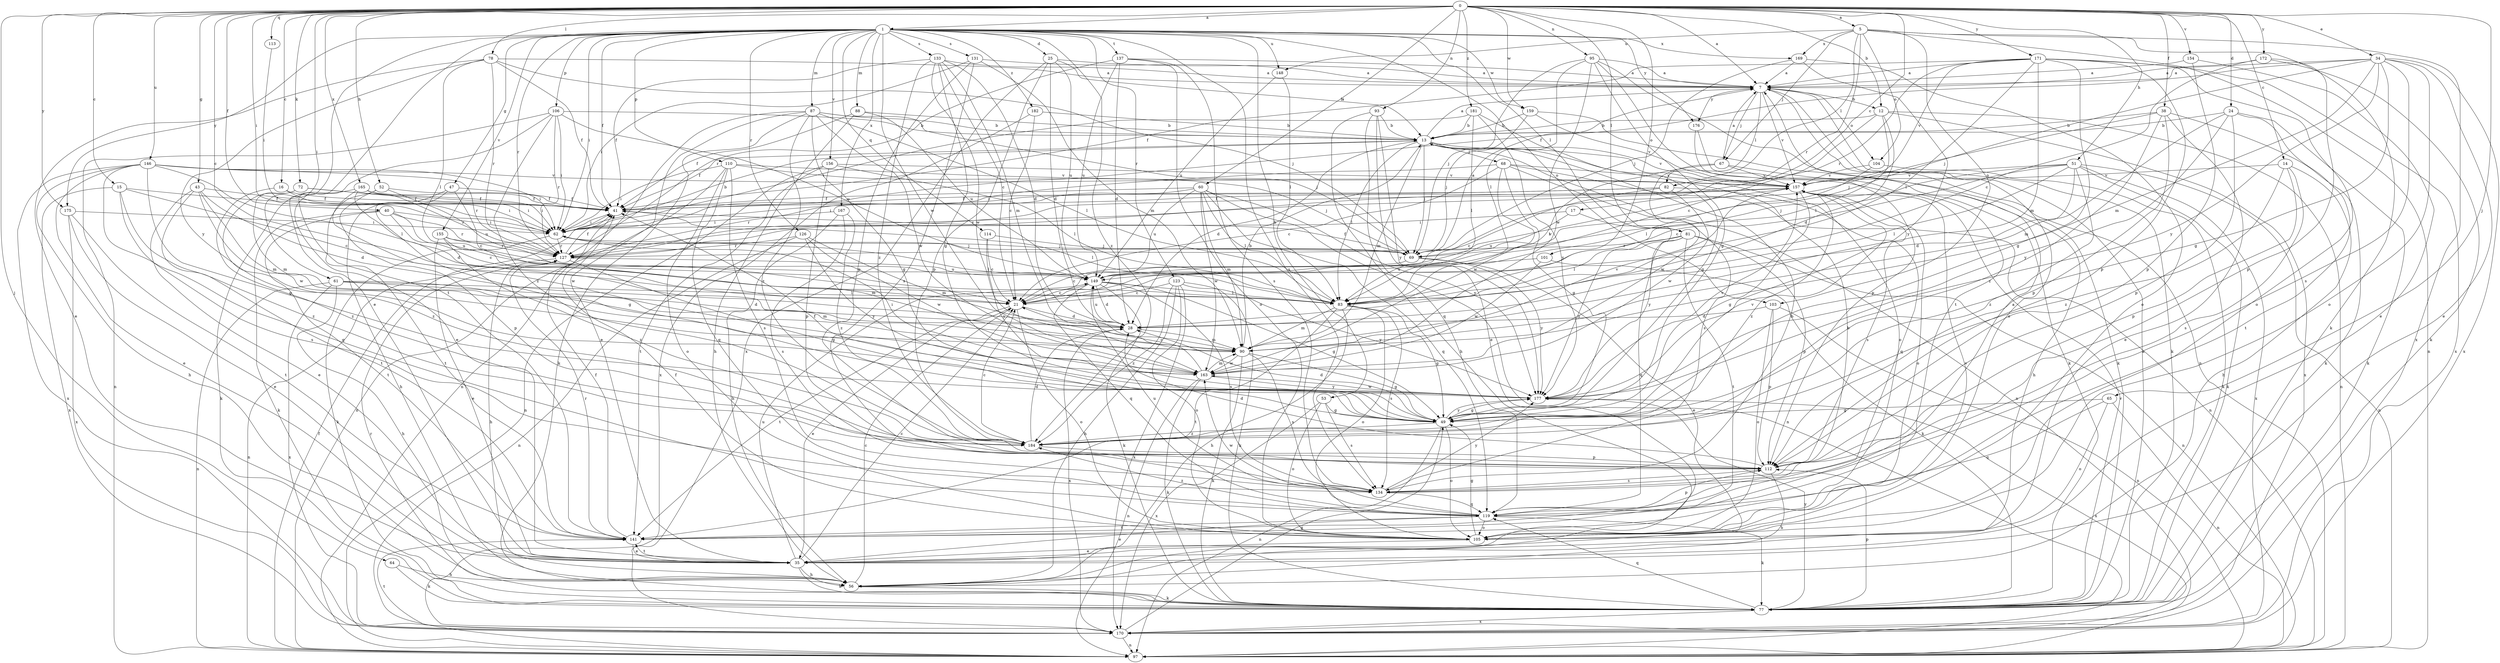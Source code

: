 strict digraph  {
0;
1;
5;
7;
12;
13;
14;
15;
16;
17;
21;
24;
25;
28;
34;
35;
38;
40;
41;
43;
47;
49;
51;
52;
53;
56;
60;
61;
62;
64;
65;
67;
68;
69;
72;
77;
78;
81;
82;
83;
87;
88;
90;
93;
95;
97;
101;
103;
104;
105;
106;
110;
112;
113;
114;
119;
123;
126;
127;
131;
133;
134;
137;
141;
146;
148;
149;
154;
155;
156;
157;
159;
163;
165;
167;
169;
170;
171;
172;
175;
176;
177;
181;
182;
184;
0 -> 1  [label=a];
0 -> 5  [label=a];
0 -> 7  [label=a];
0 -> 12  [label=b];
0 -> 14  [label=c];
0 -> 15  [label=c];
0 -> 16  [label=c];
0 -> 17  [label=c];
0 -> 21  [label=c];
0 -> 24  [label=d];
0 -> 34  [label=e];
0 -> 38  [label=f];
0 -> 40  [label=f];
0 -> 43  [label=g];
0 -> 51  [label=h];
0 -> 52  [label=h];
0 -> 60  [label=i];
0 -> 61  [label=i];
0 -> 62  [label=i];
0 -> 64  [label=j];
0 -> 65  [label=j];
0 -> 72  [label=k];
0 -> 78  [label=l];
0 -> 81  [label=l];
0 -> 93  [label=n];
0 -> 95  [label=n];
0 -> 101  [label=o];
0 -> 113  [label=q];
0 -> 146  [label=u];
0 -> 154  [label=v];
0 -> 159  [label=w];
0 -> 165  [label=x];
0 -> 171  [label=y];
0 -> 172  [label=y];
0 -> 175  [label=y];
0 -> 181  [label=z];
1 -> 25  [label=d];
1 -> 35  [label=e];
1 -> 41  [label=f];
1 -> 47  [label=g];
1 -> 53  [label=h];
1 -> 62  [label=i];
1 -> 81  [label=l];
1 -> 87  [label=m];
1 -> 88  [label=m];
1 -> 103  [label=o];
1 -> 106  [label=p];
1 -> 110  [label=p];
1 -> 114  [label=q];
1 -> 123  [label=r];
1 -> 126  [label=r];
1 -> 127  [label=r];
1 -> 131  [label=s];
1 -> 133  [label=s];
1 -> 134  [label=s];
1 -> 137  [label=t];
1 -> 141  [label=t];
1 -> 148  [label=u];
1 -> 155  [label=v];
1 -> 156  [label=v];
1 -> 159  [label=w];
1 -> 163  [label=w];
1 -> 167  [label=x];
1 -> 169  [label=x];
1 -> 175  [label=y];
1 -> 176  [label=y];
1 -> 182  [label=z];
1 -> 184  [label=z];
5 -> 67  [label=j];
5 -> 77  [label=k];
5 -> 82  [label=l];
5 -> 97  [label=n];
5 -> 103  [label=o];
5 -> 104  [label=o];
5 -> 127  [label=r];
5 -> 148  [label=u];
5 -> 169  [label=x];
5 -> 170  [label=x];
7 -> 12  [label=b];
7 -> 67  [label=j];
7 -> 77  [label=k];
7 -> 82  [label=l];
7 -> 104  [label=o];
7 -> 105  [label=o];
7 -> 157  [label=v];
7 -> 176  [label=y];
12 -> 13  [label=b];
12 -> 21  [label=c];
12 -> 28  [label=d];
12 -> 83  [label=l];
12 -> 97  [label=n];
12 -> 170  [label=x];
13 -> 7  [label=a];
13 -> 28  [label=d];
13 -> 41  [label=f];
13 -> 68  [label=j];
13 -> 69  [label=j];
13 -> 83  [label=l];
13 -> 90  [label=m];
13 -> 97  [label=n];
13 -> 105  [label=o];
13 -> 157  [label=v];
14 -> 56  [label=h];
14 -> 112  [label=p];
14 -> 134  [label=s];
14 -> 157  [label=v];
14 -> 184  [label=z];
15 -> 21  [label=c];
15 -> 41  [label=f];
15 -> 134  [label=s];
15 -> 170  [label=x];
15 -> 184  [label=z];
16 -> 41  [label=f];
16 -> 62  [label=i];
16 -> 184  [label=z];
17 -> 62  [label=i];
17 -> 149  [label=u];
17 -> 177  [label=y];
21 -> 28  [label=d];
21 -> 35  [label=e];
21 -> 105  [label=o];
21 -> 141  [label=t];
24 -> 13  [label=b];
24 -> 77  [label=k];
24 -> 90  [label=m];
24 -> 112  [label=p];
24 -> 141  [label=t];
24 -> 177  [label=y];
25 -> 7  [label=a];
25 -> 13  [label=b];
25 -> 28  [label=d];
25 -> 112  [label=p];
25 -> 149  [label=u];
25 -> 170  [label=x];
28 -> 90  [label=m];
28 -> 149  [label=u];
28 -> 170  [label=x];
34 -> 7  [label=a];
34 -> 35  [label=e];
34 -> 41  [label=f];
34 -> 49  [label=g];
34 -> 69  [label=j];
34 -> 90  [label=m];
34 -> 105  [label=o];
34 -> 134  [label=s];
34 -> 170  [label=x];
34 -> 177  [label=y];
35 -> 21  [label=c];
35 -> 56  [label=h];
35 -> 77  [label=k];
35 -> 141  [label=t];
35 -> 149  [label=u];
38 -> 13  [label=b];
38 -> 35  [label=e];
38 -> 69  [label=j];
38 -> 77  [label=k];
38 -> 112  [label=p];
38 -> 184  [label=z];
40 -> 21  [label=c];
40 -> 62  [label=i];
40 -> 77  [label=k];
40 -> 127  [label=r];
40 -> 141  [label=t];
40 -> 149  [label=u];
41 -> 62  [label=i];
41 -> 83  [label=l];
43 -> 28  [label=d];
43 -> 35  [label=e];
43 -> 41  [label=f];
43 -> 90  [label=m];
43 -> 141  [label=t];
43 -> 163  [label=w];
47 -> 21  [label=c];
47 -> 41  [label=f];
47 -> 49  [label=g];
47 -> 56  [label=h];
49 -> 28  [label=d];
49 -> 41  [label=f];
49 -> 97  [label=n];
49 -> 105  [label=o];
49 -> 157  [label=v];
49 -> 177  [label=y];
49 -> 184  [label=z];
51 -> 21  [label=c];
51 -> 28  [label=d];
51 -> 69  [label=j];
51 -> 77  [label=k];
51 -> 83  [label=l];
51 -> 97  [label=n];
51 -> 157  [label=v];
51 -> 170  [label=x];
51 -> 184  [label=z];
52 -> 41  [label=f];
52 -> 112  [label=p];
52 -> 141  [label=t];
52 -> 149  [label=u];
53 -> 49  [label=g];
53 -> 105  [label=o];
53 -> 134  [label=s];
53 -> 170  [label=x];
56 -> 21  [label=c];
56 -> 77  [label=k];
60 -> 41  [label=f];
60 -> 83  [label=l];
60 -> 90  [label=m];
60 -> 97  [label=n];
60 -> 119  [label=q];
60 -> 127  [label=r];
60 -> 149  [label=u];
60 -> 163  [label=w];
60 -> 177  [label=y];
61 -> 28  [label=d];
61 -> 56  [label=h];
61 -> 83  [label=l];
61 -> 90  [label=m];
61 -> 97  [label=n];
61 -> 170  [label=x];
62 -> 13  [label=b];
62 -> 69  [label=j];
62 -> 77  [label=k];
62 -> 83  [label=l];
62 -> 127  [label=r];
64 -> 56  [label=h];
64 -> 77  [label=k];
65 -> 49  [label=g];
65 -> 97  [label=n];
65 -> 105  [label=o];
65 -> 119  [label=q];
67 -> 7  [label=a];
67 -> 56  [label=h];
67 -> 83  [label=l];
67 -> 157  [label=v];
67 -> 163  [label=w];
68 -> 21  [label=c];
68 -> 49  [label=g];
68 -> 62  [label=i];
68 -> 97  [label=n];
68 -> 134  [label=s];
68 -> 157  [label=v];
68 -> 163  [label=w];
69 -> 7  [label=a];
69 -> 21  [label=c];
69 -> 35  [label=e];
69 -> 41  [label=f];
69 -> 177  [label=y];
72 -> 41  [label=f];
72 -> 62  [label=i];
72 -> 90  [label=m];
72 -> 184  [label=z];
77 -> 7  [label=a];
77 -> 112  [label=p];
77 -> 119  [label=q];
77 -> 127  [label=r];
77 -> 157  [label=v];
77 -> 170  [label=x];
77 -> 177  [label=y];
78 -> 7  [label=a];
78 -> 35  [label=e];
78 -> 41  [label=f];
78 -> 69  [label=j];
78 -> 83  [label=l];
78 -> 127  [label=r];
78 -> 177  [label=y];
81 -> 83  [label=l];
81 -> 97  [label=n];
81 -> 112  [label=p];
81 -> 119  [label=q];
81 -> 127  [label=r];
81 -> 141  [label=t];
81 -> 177  [label=y];
82 -> 21  [label=c];
82 -> 41  [label=f];
82 -> 62  [label=i];
82 -> 119  [label=q];
82 -> 163  [label=w];
83 -> 49  [label=g];
83 -> 56  [label=h];
83 -> 90  [label=m];
83 -> 105  [label=o];
83 -> 134  [label=s];
83 -> 141  [label=t];
87 -> 13  [label=b];
87 -> 35  [label=e];
87 -> 49  [label=g];
87 -> 69  [label=j];
87 -> 77  [label=k];
87 -> 83  [label=l];
87 -> 97  [label=n];
87 -> 163  [label=w];
87 -> 184  [label=z];
88 -> 13  [label=b];
88 -> 41  [label=f];
88 -> 56  [label=h];
88 -> 149  [label=u];
90 -> 13  [label=b];
90 -> 49  [label=g];
90 -> 77  [label=k];
90 -> 134  [label=s];
90 -> 157  [label=v];
90 -> 163  [label=w];
93 -> 13  [label=b];
93 -> 35  [label=e];
93 -> 56  [label=h];
93 -> 119  [label=q];
93 -> 177  [label=y];
95 -> 7  [label=a];
95 -> 49  [label=g];
95 -> 69  [label=j];
95 -> 83  [label=l];
95 -> 97  [label=n];
95 -> 141  [label=t];
95 -> 163  [label=w];
97 -> 41  [label=f];
101 -> 77  [label=k];
101 -> 149  [label=u];
101 -> 163  [label=w];
103 -> 28  [label=d];
103 -> 97  [label=n];
103 -> 105  [label=o];
103 -> 112  [label=p];
104 -> 77  [label=k];
104 -> 83  [label=l];
104 -> 157  [label=v];
105 -> 35  [label=e];
105 -> 41  [label=f];
105 -> 49  [label=g];
105 -> 157  [label=v];
106 -> 13  [label=b];
106 -> 35  [label=e];
106 -> 62  [label=i];
106 -> 97  [label=n];
106 -> 127  [label=r];
106 -> 149  [label=u];
106 -> 184  [label=z];
110 -> 62  [label=i];
110 -> 69  [label=j];
110 -> 97  [label=n];
110 -> 105  [label=o];
110 -> 119  [label=q];
110 -> 134  [label=s];
110 -> 157  [label=v];
112 -> 28  [label=d];
112 -> 56  [label=h];
112 -> 134  [label=s];
113 -> 62  [label=i];
114 -> 21  [label=c];
114 -> 69  [label=j];
114 -> 177  [label=y];
119 -> 7  [label=a];
119 -> 13  [label=b];
119 -> 35  [label=e];
119 -> 77  [label=k];
119 -> 105  [label=o];
119 -> 112  [label=p];
119 -> 141  [label=t];
119 -> 149  [label=u];
119 -> 163  [label=w];
119 -> 184  [label=z];
123 -> 21  [label=c];
123 -> 56  [label=h];
123 -> 77  [label=k];
123 -> 105  [label=o];
123 -> 170  [label=x];
123 -> 177  [label=y];
123 -> 184  [label=z];
126 -> 90  [label=m];
126 -> 97  [label=n];
126 -> 127  [label=r];
126 -> 163  [label=w];
126 -> 177  [label=y];
127 -> 41  [label=f];
127 -> 49  [label=g];
127 -> 56  [label=h];
127 -> 97  [label=n];
127 -> 149  [label=u];
127 -> 157  [label=v];
131 -> 7  [label=a];
131 -> 62  [label=i];
131 -> 90  [label=m];
131 -> 112  [label=p];
131 -> 134  [label=s];
133 -> 7  [label=a];
133 -> 21  [label=c];
133 -> 28  [label=d];
133 -> 41  [label=f];
133 -> 49  [label=g];
133 -> 90  [label=m];
133 -> 163  [label=w];
133 -> 184  [label=z];
134 -> 13  [label=b];
134 -> 119  [label=q];
134 -> 177  [label=y];
137 -> 7  [label=a];
137 -> 28  [label=d];
137 -> 105  [label=o];
137 -> 127  [label=r];
137 -> 134  [label=s];
137 -> 149  [label=u];
141 -> 35  [label=e];
141 -> 41  [label=f];
141 -> 127  [label=r];
146 -> 35  [label=e];
146 -> 49  [label=g];
146 -> 56  [label=h];
146 -> 62  [label=i];
146 -> 83  [label=l];
146 -> 119  [label=q];
146 -> 127  [label=r];
146 -> 157  [label=v];
146 -> 170  [label=x];
148 -> 83  [label=l];
148 -> 149  [label=u];
149 -> 21  [label=c];
149 -> 28  [label=d];
149 -> 49  [label=g];
149 -> 77  [label=k];
149 -> 83  [label=l];
149 -> 119  [label=q];
149 -> 134  [label=s];
149 -> 157  [label=v];
154 -> 7  [label=a];
154 -> 35  [label=e];
154 -> 112  [label=p];
155 -> 35  [label=e];
155 -> 69  [label=j];
155 -> 90  [label=m];
155 -> 127  [label=r];
155 -> 184  [label=z];
156 -> 83  [label=l];
156 -> 97  [label=n];
156 -> 112  [label=p];
156 -> 141  [label=t];
156 -> 157  [label=v];
157 -> 41  [label=f];
157 -> 49  [label=g];
157 -> 105  [label=o];
157 -> 134  [label=s];
157 -> 184  [label=z];
159 -> 13  [label=b];
159 -> 69  [label=j];
159 -> 77  [label=k];
159 -> 157  [label=v];
163 -> 21  [label=c];
163 -> 62  [label=i];
163 -> 77  [label=k];
163 -> 90  [label=m];
163 -> 97  [label=n];
163 -> 177  [label=y];
165 -> 28  [label=d];
165 -> 41  [label=f];
165 -> 62  [label=i];
165 -> 77  [label=k];
165 -> 127  [label=r];
165 -> 163  [label=w];
167 -> 56  [label=h];
167 -> 62  [label=i];
167 -> 134  [label=s];
167 -> 184  [label=z];
169 -> 7  [label=a];
169 -> 69  [label=j];
169 -> 105  [label=o];
169 -> 177  [label=y];
170 -> 49  [label=g];
170 -> 97  [label=n];
170 -> 141  [label=t];
171 -> 7  [label=a];
171 -> 41  [label=f];
171 -> 49  [label=g];
171 -> 83  [label=l];
171 -> 90  [label=m];
171 -> 105  [label=o];
171 -> 112  [label=p];
171 -> 127  [label=r];
171 -> 157  [label=v];
171 -> 170  [label=x];
172 -> 7  [label=a];
172 -> 21  [label=c];
172 -> 77  [label=k];
172 -> 112  [label=p];
175 -> 35  [label=e];
175 -> 62  [label=i];
175 -> 141  [label=t];
175 -> 170  [label=x];
176 -> 77  [label=k];
176 -> 112  [label=p];
177 -> 49  [label=g];
177 -> 157  [label=v];
177 -> 163  [label=w];
177 -> 170  [label=x];
181 -> 13  [label=b];
181 -> 49  [label=g];
181 -> 62  [label=i];
181 -> 83  [label=l];
181 -> 177  [label=y];
182 -> 13  [label=b];
182 -> 21  [label=c];
182 -> 170  [label=x];
184 -> 21  [label=c];
184 -> 28  [label=d];
184 -> 112  [label=p];
}
